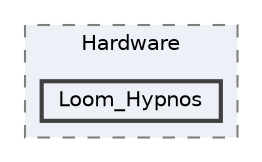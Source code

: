 digraph "C:/Users/Will/AppData/Local/Arduino15/packages/loom4/hardware/samd/4.0.6/libraries/Loom/src/Hardware/Loom_Hypnos"
{
 // LATEX_PDF_SIZE
  bgcolor="transparent";
  edge [fontname=Helvetica,fontsize=10,labelfontname=Helvetica,labelfontsize=10];
  node [fontname=Helvetica,fontsize=10,shape=box,height=0.2,width=0.4];
  compound=true
  subgraph clusterdir_fe266f15a168b9b18dd55bcdb5791bdb {
    graph [ bgcolor="#edf0f7", pencolor="grey50", label="Hardware", fontname=Helvetica,fontsize=10 style="filled,dashed", URL="dir_fe266f15a168b9b18dd55bcdb5791bdb.html",tooltip=""]
  dir_62213d6162d7ba0f52413da879035e47 [label="Loom_Hypnos", fillcolor="#edf0f7", color="grey25", style="filled,bold", URL="dir_62213d6162d7ba0f52413da879035e47.html",tooltip=""];
  }
}
